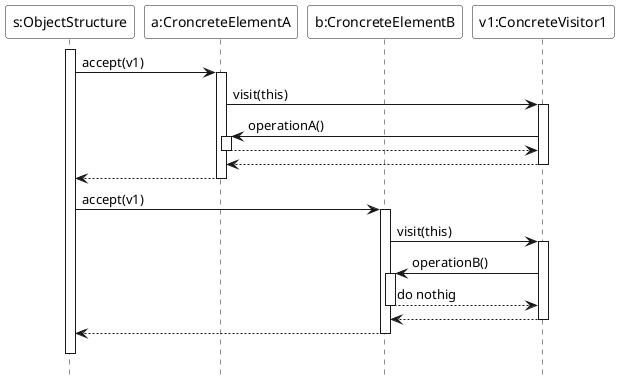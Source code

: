 ' Documentazione: https://plantuml.com/sequence-diagram

@startuml
' START STYLE
skinparam {
	monochrome true
	'shadowing false
}
skinparam sequence {
	participantBackgroundColor white
}
hide footbox
' END STYLE


' Aggiungo delle etichette
participant "s:ObjectStructure" as s
participant "a:CroncreteElementA" as a
participant "b:CroncreteElementB" as b
participant "v1:ConcreteVisitor1" as v1

activate s
	s -> a: accept(v1)
	activate a
		a -> v1: visit(this)
		activate v1
			v1 -> a: operationA()
			activate a
			v1 <-- a
			deactivate a
		a <-- v1
		deactivate v1
	s <-- a
	deactivate a
	
	s -> b: accept(v1)
	activate b
		b -> v1: visit(this)
		activate v1
			v1 -> b: operationB()
			activate b
			v1 <-- b: do nothig
			deactivate b
		b <-- v1
		deactivate v1
	s <-- b
	deactivate b
s <-[hidden]- s
deactivate s

@enduml